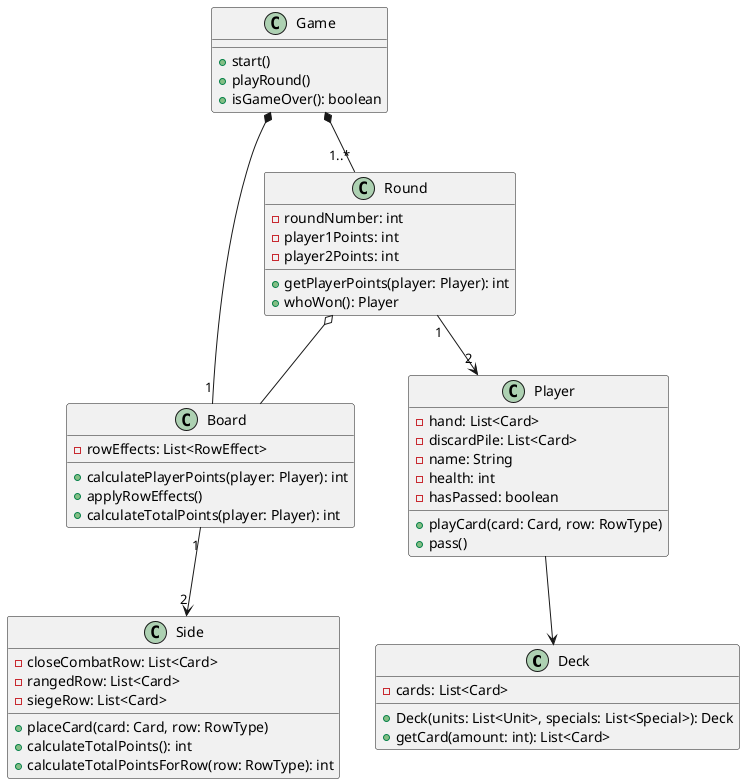 @startuml


' =====================
' DECK & PLAYER
' =====================
class Deck {
  -cards: List<Card>
  +Deck(units: List<Unit>, specials: List<Special>): Deck
  +getCard(amount: int): List<Card>
}

class Player {
  -hand: List<Card>
  -discardPile: List<Card>
  -name: String
  -health: int
  -hasPassed: boolean
' -leader: LeaderCard
  +playCard(card: Card, row: RowType)
  +pass()
'  +useLeaderAbility()
}

' =====================
' GAME & BOARD
' =====================
class Game {
  +start()
  +playRound()
  +isGameOver(): boolean
}

class Board {
  -rowEffects: List<RowEffect>
  +calculatePlayerPoints(player: Player): int
  +applyRowEffects()
  +calculateTotalPoints(player: Player): int
}

class Side {
  -closeCombatRow: List<Card>
  -rangedRow: List<Card>
  -siegeRow: List<Card>
  +placeCard(card: Card, row: RowType)
  +calculateTotalPoints(): int
  +calculateTotalPointsForRow(row: RowType): int
}

class Round {
  -roundNumber: int
  -player1Points: int
  -player2Points: int
  +getPlayerPoints(player: Player): int
  +whoWon(): Player
}

' =====================
' RELATIONSHIPS
' =====================

Game *-- "1..*" Round
Game *-- "1" Board

Round "1"-->"2" Player
Round o-- Board

Player --> Deck
' Player --> LeaderCard

Board "1" --> "2" Side


@enduml
